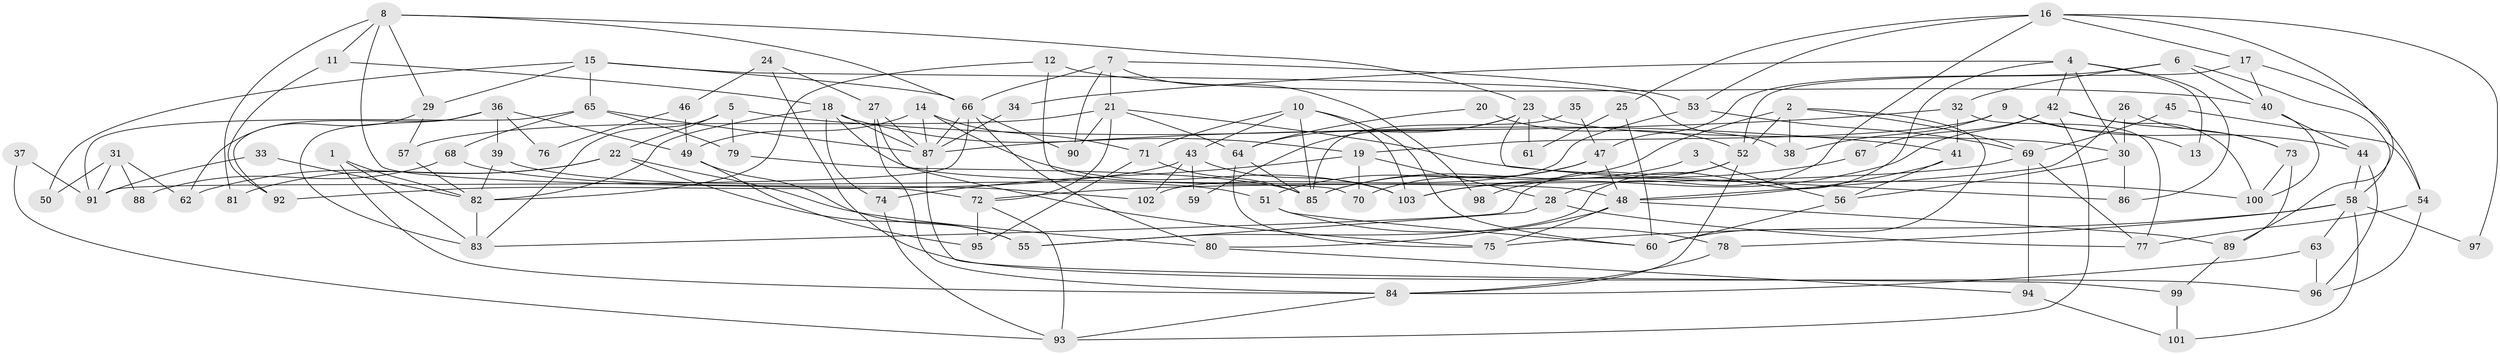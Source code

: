 // coarse degree distribution, {7: 0.09090909090909091, 9: 0.06060606060606061, 4: 0.19696969696969696, 6: 0.13636363636363635, 5: 0.15151515151515152, 8: 0.06060606060606061, 2: 0.15151515151515152, 3: 0.12121212121212122, 10: 0.030303030303030304}
// Generated by graph-tools (version 1.1) at 2025/41/03/06/25 10:41:53]
// undirected, 103 vertices, 206 edges
graph export_dot {
graph [start="1"]
  node [color=gray90,style=filled];
  1;
  2;
  3;
  4;
  5;
  6;
  7;
  8;
  9;
  10;
  11;
  12;
  13;
  14;
  15;
  16;
  17;
  18;
  19;
  20;
  21;
  22;
  23;
  24;
  25;
  26;
  27;
  28;
  29;
  30;
  31;
  32;
  33;
  34;
  35;
  36;
  37;
  38;
  39;
  40;
  41;
  42;
  43;
  44;
  45;
  46;
  47;
  48;
  49;
  50;
  51;
  52;
  53;
  54;
  55;
  56;
  57;
  58;
  59;
  60;
  61;
  62;
  63;
  64;
  65;
  66;
  67;
  68;
  69;
  70;
  71;
  72;
  73;
  74;
  75;
  76;
  77;
  78;
  79;
  80;
  81;
  82;
  83;
  84;
  85;
  86;
  87;
  88;
  89;
  90;
  91;
  92;
  93;
  94;
  95;
  96;
  97;
  98;
  99;
  100;
  101;
  102;
  103;
  1 -- 82;
  1 -- 83;
  1 -- 84;
  2 -- 60;
  2 -- 52;
  2 -- 38;
  2 -- 69;
  2 -- 85;
  3 -- 85;
  3 -- 56;
  4 -- 42;
  4 -- 86;
  4 -- 13;
  4 -- 30;
  4 -- 34;
  4 -- 55;
  5 -- 79;
  5 -- 83;
  5 -- 22;
  5 -- 41;
  6 -- 40;
  6 -- 32;
  6 -- 47;
  6 -- 58;
  7 -- 21;
  7 -- 90;
  7 -- 53;
  7 -- 66;
  7 -- 98;
  8 -- 66;
  8 -- 23;
  8 -- 11;
  8 -- 29;
  8 -- 72;
  8 -- 81;
  9 -- 38;
  9 -- 19;
  9 -- 13;
  9 -- 44;
  10 -- 85;
  10 -- 103;
  10 -- 43;
  10 -- 60;
  10 -- 71;
  11 -- 18;
  11 -- 92;
  12 -- 40;
  12 -- 70;
  12 -- 82;
  14 -- 49;
  14 -- 103;
  14 -- 71;
  14 -- 87;
  15 -- 29;
  15 -- 66;
  15 -- 38;
  15 -- 50;
  15 -- 65;
  16 -- 54;
  16 -- 53;
  16 -- 17;
  16 -- 25;
  16 -- 28;
  16 -- 97;
  17 -- 89;
  17 -- 40;
  17 -- 52;
  18 -- 87;
  18 -- 48;
  18 -- 19;
  18 -- 74;
  18 -- 82;
  19 -- 28;
  19 -- 70;
  19 -- 74;
  20 -- 52;
  20 -- 64;
  21 -- 64;
  21 -- 72;
  21 -- 57;
  21 -- 90;
  21 -- 100;
  22 -- 80;
  22 -- 55;
  22 -- 62;
  22 -- 81;
  23 -- 64;
  23 -- 30;
  23 -- 59;
  23 -- 61;
  23 -- 86;
  24 -- 96;
  24 -- 27;
  24 -- 46;
  25 -- 60;
  25 -- 61;
  26 -- 30;
  26 -- 48;
  26 -- 73;
  27 -- 87;
  27 -- 84;
  27 -- 75;
  28 -- 55;
  28 -- 77;
  29 -- 57;
  29 -- 62;
  30 -- 56;
  30 -- 86;
  31 -- 62;
  31 -- 91;
  31 -- 50;
  31 -- 88;
  32 -- 77;
  32 -- 87;
  32 -- 41;
  33 -- 91;
  33 -- 82;
  34 -- 87;
  35 -- 47;
  35 -- 85;
  36 -- 39;
  36 -- 83;
  36 -- 49;
  36 -- 76;
  36 -- 92;
  37 -- 93;
  37 -- 91;
  39 -- 51;
  39 -- 82;
  40 -- 100;
  40 -- 44;
  41 -- 48;
  41 -- 56;
  42 -- 93;
  42 -- 100;
  42 -- 67;
  42 -- 73;
  42 -- 103;
  43 -- 92;
  43 -- 59;
  43 -- 102;
  43 -- 103;
  44 -- 58;
  44 -- 96;
  45 -- 54;
  45 -- 69;
  46 -- 49;
  46 -- 76;
  47 -- 48;
  47 -- 51;
  47 -- 70;
  48 -- 75;
  48 -- 80;
  48 -- 89;
  49 -- 55;
  49 -- 95;
  51 -- 78;
  51 -- 60;
  52 -- 84;
  52 -- 83;
  52 -- 98;
  53 -- 69;
  53 -- 102;
  54 -- 77;
  54 -- 96;
  56 -- 60;
  57 -- 82;
  58 -- 63;
  58 -- 75;
  58 -- 78;
  58 -- 97;
  58 -- 101;
  63 -- 84;
  63 -- 96;
  64 -- 75;
  64 -- 85;
  65 -- 87;
  65 -- 68;
  65 -- 79;
  65 -- 91;
  66 -- 80;
  66 -- 87;
  66 -- 90;
  66 -- 91;
  67 -- 103;
  68 -- 102;
  68 -- 88;
  69 -- 72;
  69 -- 77;
  69 -- 94;
  71 -- 85;
  71 -- 95;
  72 -- 95;
  72 -- 93;
  73 -- 89;
  73 -- 100;
  74 -- 93;
  78 -- 84;
  79 -- 85;
  80 -- 94;
  82 -- 83;
  84 -- 93;
  87 -- 99;
  89 -- 99;
  94 -- 101;
  99 -- 101;
}
